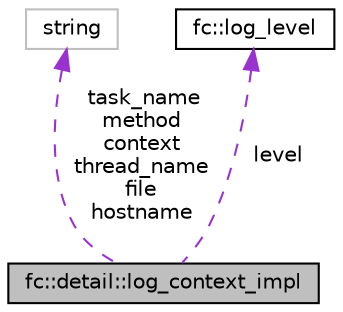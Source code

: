 digraph "fc::detail::log_context_impl"
{
  edge [fontname="Helvetica",fontsize="10",labelfontname="Helvetica",labelfontsize="10"];
  node [fontname="Helvetica",fontsize="10",shape=record];
  Node1 [label="fc::detail::log_context_impl",height=0.2,width=0.4,color="black", fillcolor="grey75", style="filled", fontcolor="black"];
  Node2 -> Node1 [dir="back",color="darkorchid3",fontsize="10",style="dashed",label=" task_name\nmethod\ncontext\nthread_name\nfile\nhostname" ,fontname="Helvetica"];
  Node2 [label="string",height=0.2,width=0.4,color="grey75", fillcolor="white", style="filled"];
  Node3 -> Node1 [dir="back",color="darkorchid3",fontsize="10",style="dashed",label=" level" ,fontname="Helvetica"];
  Node3 [label="fc::log_level",height=0.2,width=0.4,color="black", fillcolor="white", style="filled",URL="$classfc_1_1log__level.html"];
}
